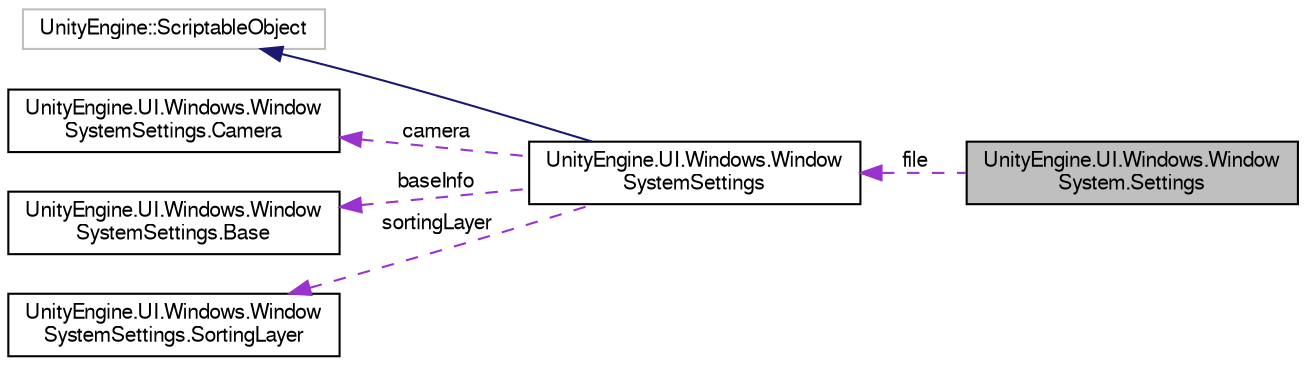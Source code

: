 digraph "UnityEngine.UI.Windows.WindowSystem.Settings"
{
  edge [fontname="FreeSans",fontsize="10",labelfontname="FreeSans",labelfontsize="10"];
  node [fontname="FreeSans",fontsize="10",shape=record];
  rankdir="LR";
  Node1 [label="UnityEngine.UI.Windows.Window\lSystem.Settings",height=0.2,width=0.4,color="black", fillcolor="grey75", style="filled", fontcolor="black"];
  Node2 -> Node1 [dir="back",color="darkorchid3",fontsize="10",style="dashed",label=" file" ,fontname="FreeSans"];
  Node2 [label="UnityEngine.UI.Windows.Window\lSystemSettings",height=0.2,width=0.4,color="black", fillcolor="white", style="filled",URL="$class_unity_engine_1_1_u_i_1_1_windows_1_1_window_system_settings.html"];
  Node3 -> Node2 [dir="back",color="midnightblue",fontsize="10",style="solid",fontname="FreeSans"];
  Node3 [label="UnityEngine::ScriptableObject",height=0.2,width=0.4,color="grey75", fillcolor="white", style="filled"];
  Node4 -> Node2 [dir="back",color="darkorchid3",fontsize="10",style="dashed",label=" camera" ,fontname="FreeSans"];
  Node4 [label="UnityEngine.UI.Windows.Window\lSystemSettings.Camera",height=0.2,width=0.4,color="black", fillcolor="white", style="filled",URL="$class_unity_engine_1_1_u_i_1_1_windows_1_1_window_system_settings_1_1_camera.html"];
  Node5 -> Node2 [dir="back",color="darkorchid3",fontsize="10",style="dashed",label=" baseInfo" ,fontname="FreeSans"];
  Node5 [label="UnityEngine.UI.Windows.Window\lSystemSettings.Base",height=0.2,width=0.4,color="black", fillcolor="white", style="filled",URL="$class_unity_engine_1_1_u_i_1_1_windows_1_1_window_system_settings_1_1_base.html"];
  Node6 -> Node2 [dir="back",color="darkorchid3",fontsize="10",style="dashed",label=" sortingLayer" ,fontname="FreeSans"];
  Node6 [label="UnityEngine.UI.Windows.Window\lSystemSettings.SortingLayer",height=0.2,width=0.4,color="black", fillcolor="white", style="filled",URL="$class_unity_engine_1_1_u_i_1_1_windows_1_1_window_system_settings_1_1_sorting_layer.html"];
}
